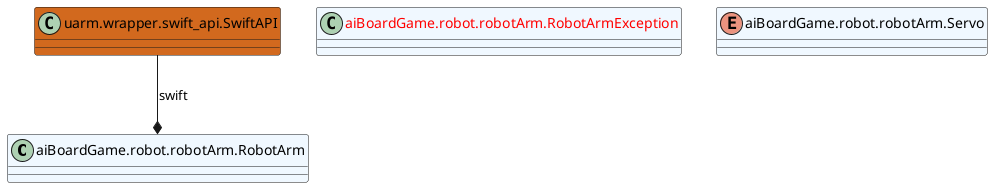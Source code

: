 @startuml classes_robot
set namespaceSeparator none
class "aiBoardGame.robot.robotArm.RobotArm" as aiBoardGame.robot.robotArm.RobotArm #aliceblue {
}
class "<color:red>aiBoardGame.robot.robotArm.RobotArmException</color>" as aiBoardGame.robot.robotArm.RobotArmException #aliceblue {
}
enum "aiBoardGame.robot.robotArm.Servo" as aiBoardGame.robot.robotArm.Servo #aliceblue {
}
class "uarm.wrapper.swift_api.SwiftAPI" as uarm.wrapper.swift_api.SwiftAPI #chocolate {
}
uarm.wrapper.swift_api.SwiftAPI --* aiBoardGame.robot.robotArm.RobotArm : swift
@enduml
